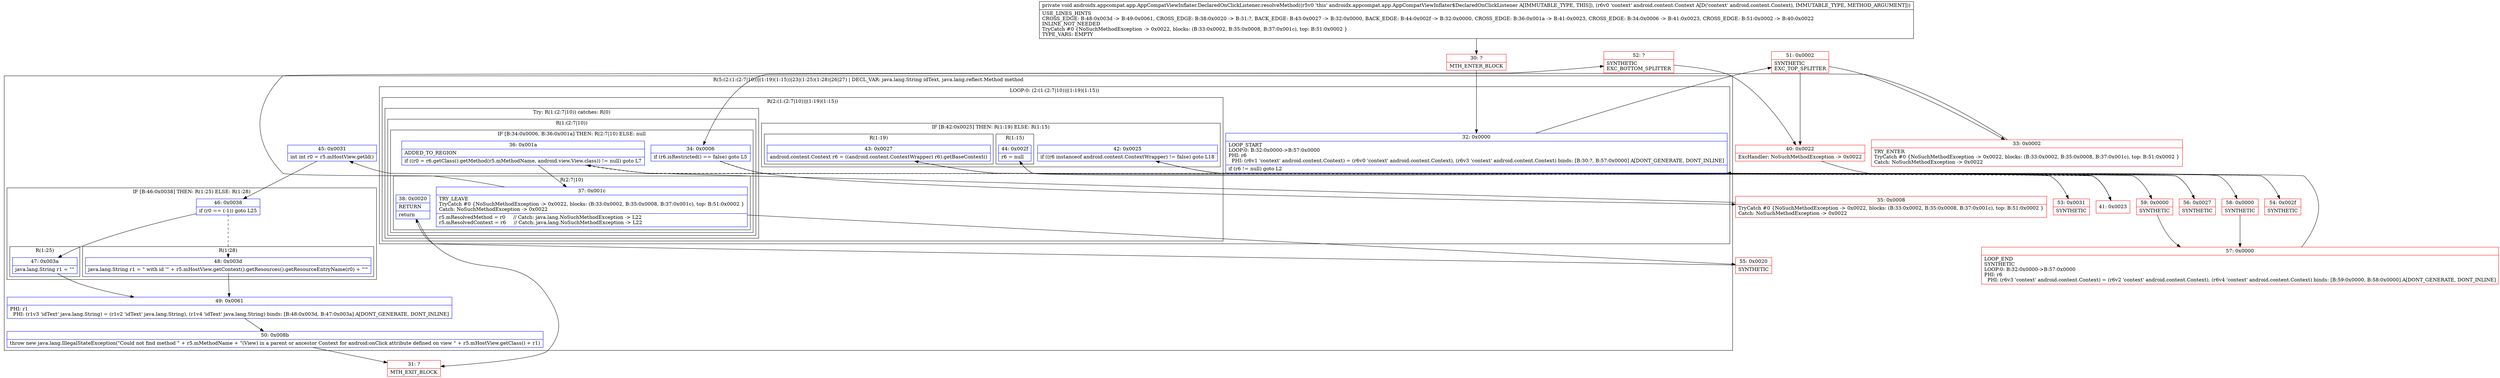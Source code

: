 digraph "CFG forandroidx.appcompat.app.AppCompatViewInflater.DeclaredOnClickListener.resolveMethod(Landroid\/content\/Context;)V" {
subgraph cluster_Region_1523194155 {
label = "R(5:(2:(1:(2:7|10))|(1:19)(1:15))|23|(1:25)(1:28)|26|27) | DECL_VAR: java.lang.String idText, java.lang.reflect.Method method\l";
node [shape=record,color=blue];
subgraph cluster_LoopRegion_8383796 {
label = "LOOP:0: (2:(1:(2:7|10))|(1:19)(1:15))";
node [shape=record,color=blue];
Node_32 [shape=record,label="{32\:\ 0x0000|LOOP_START\lLOOP:0: B:32:0x0000\-\>B:57:0x0000\lPHI: r6 \l  PHI: (r6v1 'context' android.content.Context) = (r6v0 'context' android.content.Context), (r6v3 'context' android.content.Context) binds: [B:30:?, B:57:0x0000] A[DONT_GENERATE, DONT_INLINE]\l|if (r6 != null) goto L2\l}"];
subgraph cluster_Region_1876286859 {
label = "R(2:(1:(2:7|10))|(1:19)(1:15))";
node [shape=record,color=blue];
subgraph cluster_TryCatchRegion_1144505931 {
label = "Try: R(1:(2:7|10)) catches: R(0)";
node [shape=record,color=blue];
subgraph cluster_Region_552259982 {
label = "R(1:(2:7|10))";
node [shape=record,color=blue];
subgraph cluster_IfRegion_1594068714 {
label = "IF [B:34:0x0006, B:36:0x001a] THEN: R(2:7|10) ELSE: null";
node [shape=record,color=blue];
Node_34 [shape=record,label="{34\:\ 0x0006|if (r6.isRestricted() == false) goto L5\l}"];
Node_36 [shape=record,label="{36\:\ 0x001a|ADDED_TO_REGION\l|if ((r0 = r6.getClass().getMethod(r5.mMethodName, android.view.View.class)) != null) goto L7\l}"];
subgraph cluster_Region_511387908 {
label = "R(2:7|10)";
node [shape=record,color=blue];
Node_37 [shape=record,label="{37\:\ 0x001c|TRY_LEAVE\lTryCatch #0 \{NoSuchMethodException \-\> 0x0022, blocks: (B:33:0x0002, B:35:0x0008, B:37:0x001c), top: B:51:0x0002 \}\lCatch: NoSuchMethodException \-\> 0x0022\l|r5.mResolvedMethod = r0     \/\/ Catch: java.lang.NoSuchMethodException \-\> L22\lr5.mResolvedContext = r6     \/\/ Catch: java.lang.NoSuchMethodException \-\> L22\l}"];
Node_38 [shape=record,label="{38\:\ 0x0020|RETURN\l|return\l}"];
}
}
}
subgraph cluster_Region_1678024990 {
label = "R(0) | ExcHandler: NoSuchMethodException \-\> 0x0022\l";
node [shape=record,color=blue];
}
}
subgraph cluster_IfRegion_303332017 {
label = "IF [B:42:0x0025] THEN: R(1:19) ELSE: R(1:15)";
node [shape=record,color=blue];
Node_42 [shape=record,label="{42\:\ 0x0025|if ((r6 instanceof android.content.ContextWrapper) != false) goto L18\l}"];
subgraph cluster_Region_1369686727 {
label = "R(1:19)";
node [shape=record,color=blue];
Node_43 [shape=record,label="{43\:\ 0x0027|android.content.Context r6 = ((android.content.ContextWrapper) r6).getBaseContext()\l}"];
}
subgraph cluster_Region_383251198 {
label = "R(1:15)";
node [shape=record,color=blue];
Node_44 [shape=record,label="{44\:\ 0x002f|r6 = null\l}"];
}
}
}
}
Node_45 [shape=record,label="{45\:\ 0x0031|int int r0 = r5.mHostView.getId()\l}"];
subgraph cluster_IfRegion_1862834162 {
label = "IF [B:46:0x0038] THEN: R(1:25) ELSE: R(1:28)";
node [shape=record,color=blue];
Node_46 [shape=record,label="{46\:\ 0x0038|if (r0 == (\-1)) goto L25\l}"];
subgraph cluster_Region_168729387 {
label = "R(1:25)";
node [shape=record,color=blue];
Node_47 [shape=record,label="{47\:\ 0x003a|java.lang.String r1 = \"\"\l}"];
}
subgraph cluster_Region_1192635220 {
label = "R(1:28)";
node [shape=record,color=blue];
Node_48 [shape=record,label="{48\:\ 0x003d|java.lang.String r1 = \" with id '\" + r5.mHostView.getContext().getResources().getResourceEntryName(r0) + \"'\"\l}"];
}
}
Node_49 [shape=record,label="{49\:\ 0x0061|PHI: r1 \l  PHI: (r1v3 'idText' java.lang.String) = (r1v2 'idText' java.lang.String), (r1v4 'idText' java.lang.String) binds: [B:48:0x003d, B:47:0x003a] A[DONT_GENERATE, DONT_INLINE]\l}"];
Node_50 [shape=record,label="{50\:\ 0x008b|throw new java.lang.IllegalStateException(\"Could not find method \" + r5.mMethodName + \"(View) in a parent or ancestor Context for android:onClick attribute defined on view \" + r5.mHostView.getClass() + r1)\l}"];
}
subgraph cluster_Region_1678024990 {
label = "R(0) | ExcHandler: NoSuchMethodException \-\> 0x0022\l";
node [shape=record,color=blue];
}
Node_30 [shape=record,color=red,label="{30\:\ ?|MTH_ENTER_BLOCK\l}"];
Node_51 [shape=record,color=red,label="{51\:\ 0x0002|SYNTHETIC\lEXC_TOP_SPLITTER\l}"];
Node_33 [shape=record,color=red,label="{33\:\ 0x0002|TRY_ENTER\lTryCatch #0 \{NoSuchMethodException \-\> 0x0022, blocks: (B:33:0x0002, B:35:0x0008, B:37:0x001c), top: B:51:0x0002 \}\lCatch: NoSuchMethodException \-\> 0x0022\l}"];
Node_35 [shape=record,color=red,label="{35\:\ 0x0008|TryCatch #0 \{NoSuchMethodException \-\> 0x0022, blocks: (B:33:0x0002, B:35:0x0008, B:37:0x001c), top: B:51:0x0002 \}\lCatch: NoSuchMethodException \-\> 0x0022\l}"];
Node_52 [shape=record,color=red,label="{52\:\ ?|SYNTHETIC\lEXC_BOTTOM_SPLITTER\l}"];
Node_55 [shape=record,color=red,label="{55\:\ 0x0020|SYNTHETIC\l}"];
Node_31 [shape=record,color=red,label="{31\:\ ?|MTH_EXIT_BLOCK\l}"];
Node_41 [shape=record,color=red,label="{41\:\ 0x0023}"];
Node_54 [shape=record,color=red,label="{54\:\ 0x002f|SYNTHETIC\l}"];
Node_58 [shape=record,color=red,label="{58\:\ 0x0000|SYNTHETIC\l}"];
Node_57 [shape=record,color=red,label="{57\:\ 0x0000|LOOP_END\lSYNTHETIC\lLOOP:0: B:32:0x0000\-\>B:57:0x0000\lPHI: r6 \l  PHI: (r6v3 'context' android.content.Context) = (r6v2 'context' android.content.Context), (r6v4 'context' android.content.Context) binds: [B:59:0x0000, B:58:0x0000] A[DONT_GENERATE, DONT_INLINE]\l}"];
Node_56 [shape=record,color=red,label="{56\:\ 0x0027|SYNTHETIC\l}"];
Node_59 [shape=record,color=red,label="{59\:\ 0x0000|SYNTHETIC\l}"];
Node_40 [shape=record,color=red,label="{40\:\ 0x0022|ExcHandler: NoSuchMethodException \-\> 0x0022\l}"];
Node_53 [shape=record,color=red,label="{53\:\ 0x0031|SYNTHETIC\l}"];
MethodNode[shape=record,label="{private void androidx.appcompat.app.AppCompatViewInflater.DeclaredOnClickListener.resolveMethod((r5v0 'this' androidx.appcompat.app.AppCompatViewInflater$DeclaredOnClickListener A[IMMUTABLE_TYPE, THIS]), (r6v0 'context' android.content.Context A[D('context' android.content.Context), IMMUTABLE_TYPE, METHOD_ARGUMENT]))  | USE_LINES_HINTS\lCROSS_EDGE: B:48:0x003d \-\> B:49:0x0061, CROSS_EDGE: B:38:0x0020 \-\> B:31:?, BACK_EDGE: B:43:0x0027 \-\> B:32:0x0000, BACK_EDGE: B:44:0x002f \-\> B:32:0x0000, CROSS_EDGE: B:36:0x001a \-\> B:41:0x0023, CROSS_EDGE: B:34:0x0006 \-\> B:41:0x0023, CROSS_EDGE: B:51:0x0002 \-\> B:40:0x0022\lINLINE_NOT_NEEDED\lTryCatch #0 \{NoSuchMethodException \-\> 0x0022, blocks: (B:33:0x0002, B:35:0x0008, B:37:0x001c), top: B:51:0x0002 \}\lTYPE_VARS: EMPTY\l}"];
MethodNode -> Node_30;Node_32 -> Node_51;
Node_32 -> Node_53[style=dashed];
Node_34 -> Node_35;
Node_34 -> Node_41[style=dashed];
Node_36 -> Node_37;
Node_36 -> Node_41[style=dashed];
Node_37 -> Node_52;
Node_37 -> Node_55;
Node_38 -> Node_31;
Node_42 -> Node_54[style=dashed];
Node_42 -> Node_56;
Node_43 -> Node_59;
Node_44 -> Node_58;
Node_45 -> Node_46;
Node_46 -> Node_47;
Node_46 -> Node_48[style=dashed];
Node_47 -> Node_49;
Node_48 -> Node_49;
Node_49 -> Node_50;
Node_50 -> Node_31;
Node_30 -> Node_32;
Node_51 -> Node_33;
Node_51 -> Node_40;
Node_33 -> Node_34;
Node_35 -> Node_36;
Node_52 -> Node_40;
Node_55 -> Node_38;
Node_41 -> Node_42;
Node_54 -> Node_44;
Node_58 -> Node_57;
Node_57 -> Node_32;
Node_56 -> Node_43;
Node_59 -> Node_57;
Node_40 -> Node_41;
Node_53 -> Node_45;
}

